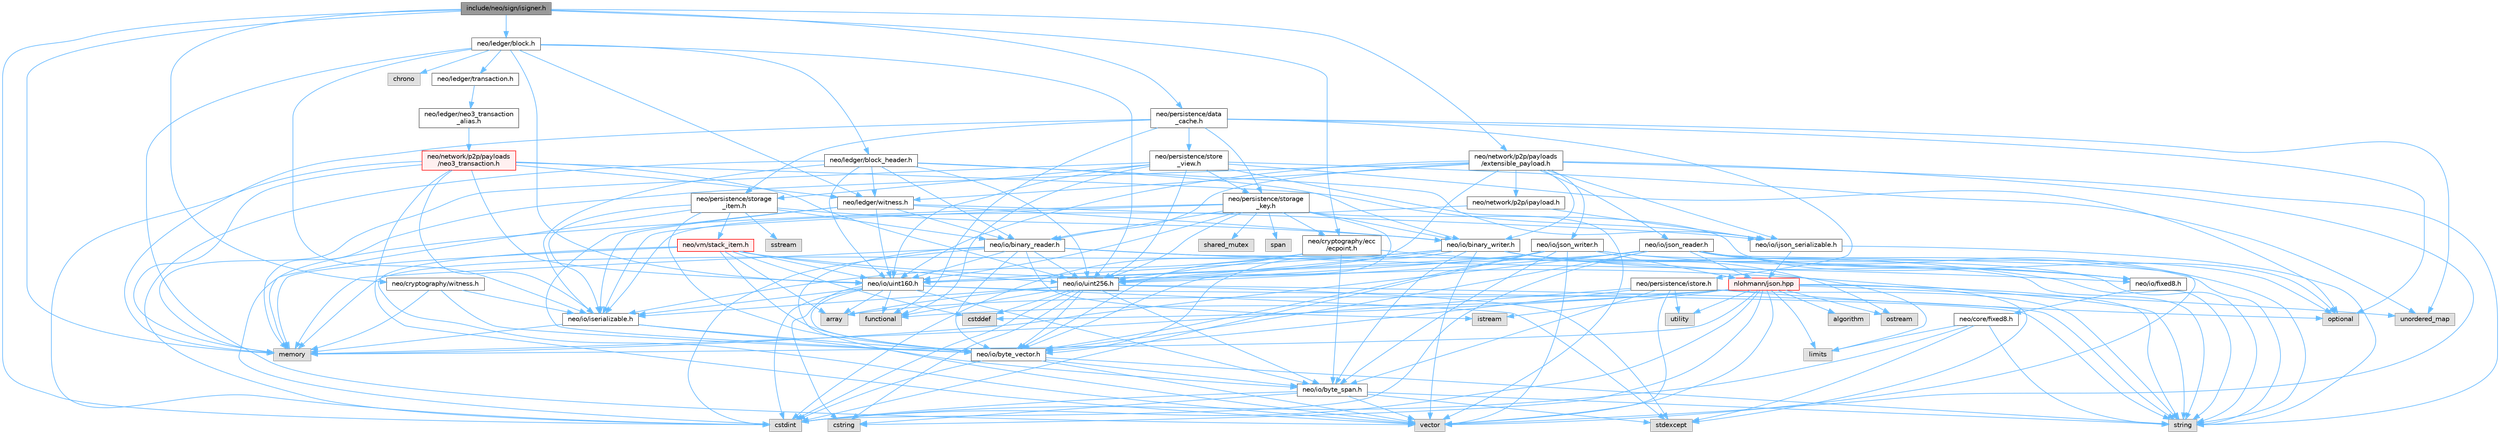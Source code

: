 digraph "include/neo/sign/isigner.h"
{
 // LATEX_PDF_SIZE
  bgcolor="transparent";
  edge [fontname=Helvetica,fontsize=10,labelfontname=Helvetica,labelfontsize=10];
  node [fontname=Helvetica,fontsize=10,shape=box,height=0.2,width=0.4];
  Node1 [id="Node000001",label="include/neo/sign/isigner.h",height=0.2,width=0.4,color="gray40", fillcolor="grey60", style="filled", fontcolor="black",tooltip=" "];
  Node1 -> Node2 [id="edge1_Node000001_Node000002",color="steelblue1",style="solid",tooltip=" "];
  Node2 [id="Node000002",label="neo/cryptography/ecc\l/ecpoint.h",height=0.2,width=0.4,color="grey40", fillcolor="white", style="filled",URL="$ecpoint_8h.html",tooltip=" "];
  Node2 -> Node3 [id="edge2_Node000002_Node000003",color="steelblue1",style="solid",tooltip=" "];
  Node3 [id="Node000003",label="neo/io/byte_span.h",height=0.2,width=0.4,color="grey40", fillcolor="white", style="filled",URL="$io_2byte__span_8h.html",tooltip=" "];
  Node3 -> Node4 [id="edge3_Node000003_Node000004",color="steelblue1",style="solid",tooltip=" "];
  Node4 [id="Node000004",label="cstdint",height=0.2,width=0.4,color="grey60", fillcolor="#E0E0E0", style="filled",tooltip=" "];
  Node3 -> Node5 [id="edge4_Node000003_Node000005",color="steelblue1",style="solid",tooltip=" "];
  Node5 [id="Node000005",label="cstring",height=0.2,width=0.4,color="grey60", fillcolor="#E0E0E0", style="filled",tooltip=" "];
  Node3 -> Node6 [id="edge5_Node000003_Node000006",color="steelblue1",style="solid",tooltip=" "];
  Node6 [id="Node000006",label="stdexcept",height=0.2,width=0.4,color="grey60", fillcolor="#E0E0E0", style="filled",tooltip=" "];
  Node3 -> Node7 [id="edge6_Node000003_Node000007",color="steelblue1",style="solid",tooltip=" "];
  Node7 [id="Node000007",label="string",height=0.2,width=0.4,color="grey60", fillcolor="#E0E0E0", style="filled",tooltip=" "];
  Node3 -> Node8 [id="edge7_Node000003_Node000008",color="steelblue1",style="solid",tooltip=" "];
  Node8 [id="Node000008",label="vector",height=0.2,width=0.4,color="grey60", fillcolor="#E0E0E0", style="filled",tooltip=" "];
  Node2 -> Node9 [id="edge8_Node000002_Node000009",color="steelblue1",style="solid",tooltip=" "];
  Node9 [id="Node000009",label="neo/io/byte_vector.h",height=0.2,width=0.4,color="grey40", fillcolor="white", style="filled",URL="$io_2byte__vector_8h.html",tooltip=" "];
  Node9 -> Node3 [id="edge9_Node000009_Node000003",color="steelblue1",style="solid",tooltip=" "];
  Node9 -> Node4 [id="edge10_Node000009_Node000004",color="steelblue1",style="solid",tooltip=" "];
  Node9 -> Node7 [id="edge11_Node000009_Node000007",color="steelblue1",style="solid",tooltip=" "];
  Node9 -> Node8 [id="edge12_Node000009_Node000008",color="steelblue1",style="solid",tooltip=" "];
  Node2 -> Node10 [id="edge13_Node000002_Node000010",color="steelblue1",style="solid",tooltip=" "];
  Node10 [id="Node000010",label="neo/io/iserializable.h",height=0.2,width=0.4,color="grey40", fillcolor="white", style="filled",URL="$iserializable_8h.html",tooltip=" "];
  Node10 -> Node3 [id="edge14_Node000010_Node000003",color="steelblue1",style="solid",tooltip=" "];
  Node10 -> Node9 [id="edge15_Node000010_Node000009",color="steelblue1",style="solid",tooltip=" "];
  Node10 -> Node11 [id="edge16_Node000010_Node000011",color="steelblue1",style="solid",tooltip=" "];
  Node11 [id="Node000011",label="memory",height=0.2,width=0.4,color="grey60", fillcolor="#E0E0E0", style="filled",tooltip=" "];
  Node2 -> Node12 [id="edge17_Node000002_Node000012",color="steelblue1",style="solid",tooltip=" "];
  Node12 [id="Node000012",label="neo/io/uint256.h",height=0.2,width=0.4,color="grey40", fillcolor="white", style="filled",URL="$uint256_8h.html",tooltip=" "];
  Node12 -> Node3 [id="edge18_Node000012_Node000003",color="steelblue1",style="solid",tooltip=" "];
  Node12 -> Node9 [id="edge19_Node000012_Node000009",color="steelblue1",style="solid",tooltip=" "];
  Node12 -> Node10 [id="edge20_Node000012_Node000010",color="steelblue1",style="solid",tooltip=" "];
  Node12 -> Node13 [id="edge21_Node000012_Node000013",color="steelblue1",style="solid",tooltip=" "];
  Node13 [id="Node000013",label="array",height=0.2,width=0.4,color="grey60", fillcolor="#E0E0E0", style="filled",tooltip=" "];
  Node12 -> Node14 [id="edge22_Node000012_Node000014",color="steelblue1",style="solid",tooltip=" "];
  Node14 [id="Node000014",label="cstddef",height=0.2,width=0.4,color="grey60", fillcolor="#E0E0E0", style="filled",tooltip=" "];
  Node12 -> Node4 [id="edge23_Node000012_Node000004",color="steelblue1",style="solid",tooltip=" "];
  Node12 -> Node5 [id="edge24_Node000012_Node000005",color="steelblue1",style="solid",tooltip=" "];
  Node12 -> Node15 [id="edge25_Node000012_Node000015",color="steelblue1",style="solid",tooltip=" "];
  Node15 [id="Node000015",label="functional",height=0.2,width=0.4,color="grey60", fillcolor="#E0E0E0", style="filled",tooltip=" "];
  Node12 -> Node6 [id="edge26_Node000012_Node000006",color="steelblue1",style="solid",tooltip=" "];
  Node12 -> Node7 [id="edge27_Node000012_Node000007",color="steelblue1",style="solid",tooltip=" "];
  Node2 -> Node11 [id="edge28_Node000002_Node000011",color="steelblue1",style="solid",tooltip=" "];
  Node2 -> Node7 [id="edge29_Node000002_Node000007",color="steelblue1",style="solid",tooltip=" "];
  Node1 -> Node16 [id="edge30_Node000001_Node000016",color="steelblue1",style="solid",tooltip=" "];
  Node16 [id="Node000016",label="neo/cryptography/witness.h",height=0.2,width=0.4,color="grey40", fillcolor="white", style="filled",URL="$cryptography_2witness_8h.html",tooltip=" "];
  Node16 -> Node9 [id="edge31_Node000016_Node000009",color="steelblue1",style="solid",tooltip=" "];
  Node16 -> Node10 [id="edge32_Node000016_Node000010",color="steelblue1",style="solid",tooltip=" "];
  Node16 -> Node11 [id="edge33_Node000016_Node000011",color="steelblue1",style="solid",tooltip=" "];
  Node1 -> Node17 [id="edge34_Node000001_Node000017",color="steelblue1",style="solid",tooltip=" "];
  Node17 [id="Node000017",label="neo/ledger/block.h",height=0.2,width=0.4,color="grey40", fillcolor="white", style="filled",URL="$ledger_2block_8h.html",tooltip=" "];
  Node17 -> Node10 [id="edge35_Node000017_Node000010",color="steelblue1",style="solid",tooltip=" "];
  Node17 -> Node18 [id="edge36_Node000017_Node000018",color="steelblue1",style="solid",tooltip=" "];
  Node18 [id="Node000018",label="neo/io/uint160.h",height=0.2,width=0.4,color="grey40", fillcolor="white", style="filled",URL="$uint160_8h.html",tooltip=" "];
  Node18 -> Node3 [id="edge37_Node000018_Node000003",color="steelblue1",style="solid",tooltip=" "];
  Node18 -> Node9 [id="edge38_Node000018_Node000009",color="steelblue1",style="solid",tooltip=" "];
  Node18 -> Node10 [id="edge39_Node000018_Node000010",color="steelblue1",style="solid",tooltip=" "];
  Node18 -> Node13 [id="edge40_Node000018_Node000013",color="steelblue1",style="solid",tooltip=" "];
  Node18 -> Node4 [id="edge41_Node000018_Node000004",color="steelblue1",style="solid",tooltip=" "];
  Node18 -> Node5 [id="edge42_Node000018_Node000005",color="steelblue1",style="solid",tooltip=" "];
  Node18 -> Node15 [id="edge43_Node000018_Node000015",color="steelblue1",style="solid",tooltip=" "];
  Node18 -> Node6 [id="edge44_Node000018_Node000006",color="steelblue1",style="solid",tooltip=" "];
  Node18 -> Node7 [id="edge45_Node000018_Node000007",color="steelblue1",style="solid",tooltip=" "];
  Node17 -> Node12 [id="edge46_Node000017_Node000012",color="steelblue1",style="solid",tooltip=" "];
  Node17 -> Node19 [id="edge47_Node000017_Node000019",color="steelblue1",style="solid",tooltip=" "];
  Node19 [id="Node000019",label="neo/ledger/block_header.h",height=0.2,width=0.4,color="grey40", fillcolor="white", style="filled",URL="$block__header_8h.html",tooltip=" "];
  Node19 -> Node20 [id="edge48_Node000019_Node000020",color="steelblue1",style="solid",tooltip=" "];
  Node20 [id="Node000020",label="neo/io/binary_reader.h",height=0.2,width=0.4,color="grey40", fillcolor="white", style="filled",URL="$binary__reader_8h.html",tooltip=" "];
  Node20 -> Node9 [id="edge49_Node000020_Node000009",color="steelblue1",style="solid",tooltip=" "];
  Node20 -> Node21 [id="edge50_Node000020_Node000021",color="steelblue1",style="solid",tooltip=" "];
  Node21 [id="Node000021",label="neo/io/fixed8.h",height=0.2,width=0.4,color="grey40", fillcolor="white", style="filled",URL="$io_2fixed8_8h.html",tooltip=" "];
  Node21 -> Node22 [id="edge51_Node000021_Node000022",color="steelblue1",style="solid",tooltip=" "];
  Node22 [id="Node000022",label="neo/core/fixed8.h",height=0.2,width=0.4,color="grey40", fillcolor="white", style="filled",URL="$core_2fixed8_8h.html",tooltip=" "];
  Node22 -> Node4 [id="edge52_Node000022_Node000004",color="steelblue1",style="solid",tooltip=" "];
  Node22 -> Node23 [id="edge53_Node000022_Node000023",color="steelblue1",style="solid",tooltip=" "];
  Node23 [id="Node000023",label="limits",height=0.2,width=0.4,color="grey60", fillcolor="#E0E0E0", style="filled",tooltip=" "];
  Node22 -> Node6 [id="edge54_Node000022_Node000006",color="steelblue1",style="solid",tooltip=" "];
  Node22 -> Node7 [id="edge55_Node000022_Node000007",color="steelblue1",style="solid",tooltip=" "];
  Node20 -> Node18 [id="edge56_Node000020_Node000018",color="steelblue1",style="solid",tooltip=" "];
  Node20 -> Node12 [id="edge57_Node000020_Node000012",color="steelblue1",style="solid",tooltip=" "];
  Node20 -> Node4 [id="edge58_Node000020_Node000004",color="steelblue1",style="solid",tooltip=" "];
  Node20 -> Node24 [id="edge59_Node000020_Node000024",color="steelblue1",style="solid",tooltip=" "];
  Node24 [id="Node000024",label="istream",height=0.2,width=0.4,color="grey60", fillcolor="#E0E0E0", style="filled",tooltip=" "];
  Node20 -> Node23 [id="edge60_Node000020_Node000023",color="steelblue1",style="solid",tooltip=" "];
  Node20 -> Node11 [id="edge61_Node000020_Node000011",color="steelblue1",style="solid",tooltip=" "];
  Node20 -> Node7 [id="edge62_Node000020_Node000007",color="steelblue1",style="solid",tooltip=" "];
  Node20 -> Node8 [id="edge63_Node000020_Node000008",color="steelblue1",style="solid",tooltip=" "];
  Node19 -> Node25 [id="edge64_Node000019_Node000025",color="steelblue1",style="solid",tooltip=" "];
  Node25 [id="Node000025",label="neo/io/binary_writer.h",height=0.2,width=0.4,color="grey40", fillcolor="white", style="filled",URL="$binary__writer_8h.html",tooltip=" "];
  Node25 -> Node3 [id="edge65_Node000025_Node000003",color="steelblue1",style="solid",tooltip=" "];
  Node25 -> Node9 [id="edge66_Node000025_Node000009",color="steelblue1",style="solid",tooltip=" "];
  Node25 -> Node21 [id="edge67_Node000025_Node000021",color="steelblue1",style="solid",tooltip=" "];
  Node25 -> Node18 [id="edge68_Node000025_Node000018",color="steelblue1",style="solid",tooltip=" "];
  Node25 -> Node12 [id="edge69_Node000025_Node000012",color="steelblue1",style="solid",tooltip=" "];
  Node25 -> Node4 [id="edge70_Node000025_Node000004",color="steelblue1",style="solid",tooltip=" "];
  Node25 -> Node26 [id="edge71_Node000025_Node000026",color="steelblue1",style="solid",tooltip=" "];
  Node26 [id="Node000026",label="ostream",height=0.2,width=0.4,color="grey60", fillcolor="#E0E0E0", style="filled",tooltip=" "];
  Node25 -> Node7 [id="edge72_Node000025_Node000007",color="steelblue1",style="solid",tooltip=" "];
  Node25 -> Node8 [id="edge73_Node000025_Node000008",color="steelblue1",style="solid",tooltip=" "];
  Node19 -> Node27 [id="edge74_Node000019_Node000027",color="steelblue1",style="solid",tooltip=" "];
  Node27 [id="Node000027",label="neo/io/ijson_serializable.h",height=0.2,width=0.4,color="grey40", fillcolor="white", style="filled",URL="$ijson__serializable_8h.html",tooltip=" "];
  Node27 -> Node28 [id="edge75_Node000027_Node000028",color="steelblue1",style="solid",tooltip=" "];
  Node28 [id="Node000028",label="nlohmann/json.hpp",height=0.2,width=0.4,color="red", fillcolor="#FFF0F0", style="filled",URL="$json_8hpp.html",tooltip=" "];
  Node28 -> Node29 [id="edge76_Node000028_Node000029",color="steelblue1",style="solid",tooltip=" "];
  Node29 [id="Node000029",label="algorithm",height=0.2,width=0.4,color="grey60", fillcolor="#E0E0E0", style="filled",tooltip=" "];
  Node28 -> Node14 [id="edge77_Node000028_Node000014",color="steelblue1",style="solid",tooltip=" "];
  Node28 -> Node15 [id="edge78_Node000028_Node000015",color="steelblue1",style="solid",tooltip=" "];
  Node28 -> Node11 [id="edge79_Node000028_Node000011",color="steelblue1",style="solid",tooltip=" "];
  Node28 -> Node7 [id="edge80_Node000028_Node000007",color="steelblue1",style="solid",tooltip=" "];
  Node28 -> Node33 [id="edge81_Node000028_Node000033",color="steelblue1",style="solid",tooltip=" "];
  Node33 [id="Node000033",label="utility",height=0.2,width=0.4,color="grey60", fillcolor="#E0E0E0", style="filled",tooltip=" "];
  Node28 -> Node8 [id="edge82_Node000028_Node000008",color="steelblue1",style="solid",tooltip=" "];
  Node28 -> Node13 [id="edge83_Node000028_Node000013",color="steelblue1",style="solid",tooltip=" "];
  Node28 -> Node38 [id="edge84_Node000028_Node000038",color="steelblue1",style="solid",tooltip=" "];
  Node38 [id="Node000038",label="unordered_map",height=0.2,width=0.4,color="grey60", fillcolor="#E0E0E0", style="filled",tooltip=" "];
  Node28 -> Node6 [id="edge85_Node000028_Node000006",color="steelblue1",style="solid",tooltip=" "];
  Node28 -> Node4 [id="edge86_Node000028_Node000004",color="steelblue1",style="solid",tooltip=" "];
  Node28 -> Node23 [id="edge87_Node000028_Node000023",color="steelblue1",style="solid",tooltip=" "];
  Node28 -> Node5 [id="edge88_Node000028_Node000005",color="steelblue1",style="solid",tooltip=" "];
  Node28 -> Node24 [id="edge89_Node000028_Node000024",color="steelblue1",style="solid",tooltip=" "];
  Node28 -> Node26 [id="edge90_Node000028_Node000026",color="steelblue1",style="solid",tooltip=" "];
  Node27 -> Node7 [id="edge91_Node000027_Node000007",color="steelblue1",style="solid",tooltip=" "];
  Node19 -> Node10 [id="edge92_Node000019_Node000010",color="steelblue1",style="solid",tooltip=" "];
  Node19 -> Node18 [id="edge93_Node000019_Node000018",color="steelblue1",style="solid",tooltip=" "];
  Node19 -> Node12 [id="edge94_Node000019_Node000012",color="steelblue1",style="solid",tooltip=" "];
  Node19 -> Node51 [id="edge95_Node000019_Node000051",color="steelblue1",style="solid",tooltip=" "];
  Node51 [id="Node000051",label="neo/ledger/witness.h",height=0.2,width=0.4,color="grey40", fillcolor="white", style="filled",URL="$ledger_2witness_8h.html",tooltip=" "];
  Node51 -> Node20 [id="edge96_Node000051_Node000020",color="steelblue1",style="solid",tooltip=" "];
  Node51 -> Node25 [id="edge97_Node000051_Node000025",color="steelblue1",style="solid",tooltip=" "];
  Node51 -> Node9 [id="edge98_Node000051_Node000009",color="steelblue1",style="solid",tooltip=" "];
  Node51 -> Node27 [id="edge99_Node000051_Node000027",color="steelblue1",style="solid",tooltip=" "];
  Node51 -> Node10 [id="edge100_Node000051_Node000010",color="steelblue1",style="solid",tooltip=" "];
  Node51 -> Node18 [id="edge101_Node000051_Node000018",color="steelblue1",style="solid",tooltip=" "];
  Node19 -> Node4 [id="edge102_Node000019_Node000004",color="steelblue1",style="solid",tooltip=" "];
  Node17 -> Node52 [id="edge103_Node000017_Node000052",color="steelblue1",style="solid",tooltip=" "];
  Node52 [id="Node000052",label="neo/ledger/transaction.h",height=0.2,width=0.4,color="grey40", fillcolor="white", style="filled",URL="$ledger_2transaction_8h.html",tooltip=" "];
  Node52 -> Node53 [id="edge104_Node000052_Node000053",color="steelblue1",style="solid",tooltip=" "];
  Node53 [id="Node000053",label="neo/ledger/neo3_transaction\l_alias.h",height=0.2,width=0.4,color="grey40", fillcolor="white", style="filled",URL="$neo3__transaction__alias_8h.html",tooltip=" "];
  Node53 -> Node54 [id="edge105_Node000053_Node000054",color="steelblue1",style="solid",tooltip=" "];
  Node54 [id="Node000054",label="neo/network/p2p/payloads\l/neo3_transaction.h",height=0.2,width=0.4,color="red", fillcolor="#FFF0F0", style="filled",URL="$neo3__transaction_8h.html",tooltip=" "];
  Node54 -> Node27 [id="edge106_Node000054_Node000027",color="steelblue1",style="solid",tooltip=" "];
  Node54 -> Node10 [id="edge107_Node000054_Node000010",color="steelblue1",style="solid",tooltip=" "];
  Node54 -> Node18 [id="edge108_Node000054_Node000018",color="steelblue1",style="solid",tooltip=" "];
  Node54 -> Node12 [id="edge109_Node000054_Node000012",color="steelblue1",style="solid",tooltip=" "];
  Node54 -> Node51 [id="edge110_Node000054_Node000051",color="steelblue1",style="solid",tooltip=" "];
  Node54 -> Node4 [id="edge111_Node000054_Node000004",color="steelblue1",style="solid",tooltip=" "];
  Node54 -> Node11 [id="edge112_Node000054_Node000011",color="steelblue1",style="solid",tooltip=" "];
  Node54 -> Node8 [id="edge113_Node000054_Node000008",color="steelblue1",style="solid",tooltip=" "];
  Node17 -> Node51 [id="edge114_Node000017_Node000051",color="steelblue1",style="solid",tooltip=" "];
  Node17 -> Node66 [id="edge115_Node000017_Node000066",color="steelblue1",style="solid",tooltip=" "];
  Node66 [id="Node000066",label="chrono",height=0.2,width=0.4,color="grey60", fillcolor="#E0E0E0", style="filled",tooltip=" "];
  Node17 -> Node8 [id="edge116_Node000017_Node000008",color="steelblue1",style="solid",tooltip=" "];
  Node1 -> Node67 [id="edge117_Node000001_Node000067",color="steelblue1",style="solid",tooltip=" "];
  Node67 [id="Node000067",label="neo/network/p2p/payloads\l/extensible_payload.h",height=0.2,width=0.4,color="grey40", fillcolor="white", style="filled",URL="$p2p_2payloads_2extensible__payload_8h.html",tooltip=" "];
  Node67 -> Node20 [id="edge118_Node000067_Node000020",color="steelblue1",style="solid",tooltip=" "];
  Node67 -> Node25 [id="edge119_Node000067_Node000025",color="steelblue1",style="solid",tooltip=" "];
  Node67 -> Node27 [id="edge120_Node000067_Node000027",color="steelblue1",style="solid",tooltip=" "];
  Node67 -> Node57 [id="edge121_Node000067_Node000057",color="steelblue1",style="solid",tooltip=" "];
  Node57 [id="Node000057",label="neo/io/json_reader.h",height=0.2,width=0.4,color="grey40", fillcolor="white", style="filled",URL="$json__reader_8h.html",tooltip=" "];
  Node57 -> Node9 [id="edge122_Node000057_Node000009",color="steelblue1",style="solid",tooltip=" "];
  Node57 -> Node21 [id="edge123_Node000057_Node000021",color="steelblue1",style="solid",tooltip=" "];
  Node57 -> Node18 [id="edge124_Node000057_Node000018",color="steelblue1",style="solid",tooltip=" "];
  Node57 -> Node12 [id="edge125_Node000057_Node000012",color="steelblue1",style="solid",tooltip=" "];
  Node57 -> Node4 [id="edge126_Node000057_Node000004",color="steelblue1",style="solid",tooltip=" "];
  Node57 -> Node11 [id="edge127_Node000057_Node000011",color="steelblue1",style="solid",tooltip=" "];
  Node57 -> Node28 [id="edge128_Node000057_Node000028",color="steelblue1",style="solid",tooltip=" "];
  Node57 -> Node58 [id="edge129_Node000057_Node000058",color="steelblue1",style="solid",tooltip=" "];
  Node58 [id="Node000058",label="optional",height=0.2,width=0.4,color="grey60", fillcolor="#E0E0E0", style="filled",tooltip=" "];
  Node57 -> Node7 [id="edge130_Node000057_Node000007",color="steelblue1",style="solid",tooltip=" "];
  Node57 -> Node8 [id="edge131_Node000057_Node000008",color="steelblue1",style="solid",tooltip=" "];
  Node67 -> Node59 [id="edge132_Node000067_Node000059",color="steelblue1",style="solid",tooltip=" "];
  Node59 [id="Node000059",label="neo/io/json_writer.h",height=0.2,width=0.4,color="grey40", fillcolor="white", style="filled",URL="$json__writer_8h.html",tooltip=" "];
  Node59 -> Node3 [id="edge133_Node000059_Node000003",color="steelblue1",style="solid",tooltip=" "];
  Node59 -> Node9 [id="edge134_Node000059_Node000009",color="steelblue1",style="solid",tooltip=" "];
  Node59 -> Node21 [id="edge135_Node000059_Node000021",color="steelblue1",style="solid",tooltip=" "];
  Node59 -> Node18 [id="edge136_Node000059_Node000018",color="steelblue1",style="solid",tooltip=" "];
  Node59 -> Node12 [id="edge137_Node000059_Node000012",color="steelblue1",style="solid",tooltip=" "];
  Node59 -> Node4 [id="edge138_Node000059_Node000004",color="steelblue1",style="solid",tooltip=" "];
  Node59 -> Node28 [id="edge139_Node000059_Node000028",color="steelblue1",style="solid",tooltip=" "];
  Node59 -> Node7 [id="edge140_Node000059_Node000007",color="steelblue1",style="solid",tooltip=" "];
  Node59 -> Node8 [id="edge141_Node000059_Node000008",color="steelblue1",style="solid",tooltip=" "];
  Node67 -> Node18 [id="edge142_Node000067_Node000018",color="steelblue1",style="solid",tooltip=" "];
  Node67 -> Node12 [id="edge143_Node000067_Node000012",color="steelblue1",style="solid",tooltip=" "];
  Node67 -> Node51 [id="edge144_Node000067_Node000051",color="steelblue1",style="solid",tooltip=" "];
  Node67 -> Node68 [id="edge145_Node000067_Node000068",color="steelblue1",style="solid",tooltip=" "];
  Node68 [id="Node000068",label="neo/network/p2p/ipayload.h",height=0.2,width=0.4,color="grey40", fillcolor="white", style="filled",URL="$p2p_2ipayload_8h.html",tooltip=" "];
  Node68 -> Node27 [id="edge146_Node000068_Node000027",color="steelblue1",style="solid",tooltip=" "];
  Node68 -> Node10 [id="edge147_Node000068_Node000010",color="steelblue1",style="solid",tooltip=" "];
  Node67 -> Node11 [id="edge148_Node000067_Node000011",color="steelblue1",style="solid",tooltip=" "];
  Node67 -> Node7 [id="edge149_Node000067_Node000007",color="steelblue1",style="solid",tooltip=" "];
  Node67 -> Node8 [id="edge150_Node000067_Node000008",color="steelblue1",style="solid",tooltip=" "];
  Node1 -> Node69 [id="edge151_Node000001_Node000069",color="steelblue1",style="solid",tooltip=" "];
  Node69 [id="Node000069",label="neo/persistence/data\l_cache.h",height=0.2,width=0.4,color="grey40", fillcolor="white", style="filled",URL="$data__cache_8h.html",tooltip=" "];
  Node69 -> Node70 [id="edge152_Node000069_Node000070",color="steelblue1",style="solid",tooltip=" "];
  Node70 [id="Node000070",label="neo/persistence/istore.h",height=0.2,width=0.4,color="grey40", fillcolor="white", style="filled",URL="$istore_8h.html",tooltip=" "];
  Node70 -> Node3 [id="edge153_Node000070_Node000003",color="steelblue1",style="solid",tooltip=" "];
  Node70 -> Node9 [id="edge154_Node000070_Node000009",color="steelblue1",style="solid",tooltip=" "];
  Node70 -> Node11 [id="edge155_Node000070_Node000011",color="steelblue1",style="solid",tooltip=" "];
  Node70 -> Node58 [id="edge156_Node000070_Node000058",color="steelblue1",style="solid",tooltip=" "];
  Node70 -> Node7 [id="edge157_Node000070_Node000007",color="steelblue1",style="solid",tooltip=" "];
  Node70 -> Node33 [id="edge158_Node000070_Node000033",color="steelblue1",style="solid",tooltip=" "];
  Node70 -> Node8 [id="edge159_Node000070_Node000008",color="steelblue1",style="solid",tooltip=" "];
  Node69 -> Node71 [id="edge160_Node000069_Node000071",color="steelblue1",style="solid",tooltip=" "];
  Node71 [id="Node000071",label="neo/persistence/storage\l_item.h",height=0.2,width=0.4,color="grey40", fillcolor="white", style="filled",URL="$persistence_2storage__item_8h.html",tooltip=" "];
  Node71 -> Node20 [id="edge161_Node000071_Node000020",color="steelblue1",style="solid",tooltip=" "];
  Node71 -> Node25 [id="edge162_Node000071_Node000025",color="steelblue1",style="solid",tooltip=" "];
  Node71 -> Node9 [id="edge163_Node000071_Node000009",color="steelblue1",style="solid",tooltip=" "];
  Node71 -> Node10 [id="edge164_Node000071_Node000010",color="steelblue1",style="solid",tooltip=" "];
  Node71 -> Node72 [id="edge165_Node000071_Node000072",color="steelblue1",style="solid",tooltip=" "];
  Node72 [id="Node000072",label="neo/vm/stack_item.h",height=0.2,width=0.4,color="red", fillcolor="#FFF0F0", style="filled",URL="$stack__item_8h.html",tooltip=" "];
  Node72 -> Node9 [id="edge166_Node000072_Node000009",color="steelblue1",style="solid",tooltip=" "];
  Node72 -> Node18 [id="edge167_Node000072_Node000018",color="steelblue1",style="solid",tooltip=" "];
  Node72 -> Node12 [id="edge168_Node000072_Node000012",color="steelblue1",style="solid",tooltip=" "];
  Node72 -> Node13 [id="edge169_Node000072_Node000013",color="steelblue1",style="solid",tooltip=" "];
  Node72 -> Node14 [id="edge170_Node000072_Node000014",color="steelblue1",style="solid",tooltip=" "];
  Node72 -> Node11 [id="edge171_Node000072_Node000011",color="steelblue1",style="solid",tooltip=" "];
  Node72 -> Node7 [id="edge172_Node000072_Node000007",color="steelblue1",style="solid",tooltip=" "];
  Node72 -> Node8 [id="edge173_Node000072_Node000008",color="steelblue1",style="solid",tooltip=" "];
  Node71 -> Node11 [id="edge174_Node000071_Node000011",color="steelblue1",style="solid",tooltip=" "];
  Node71 -> Node76 [id="edge175_Node000071_Node000076",color="steelblue1",style="solid",tooltip=" "];
  Node76 [id="Node000076",label="sstream",height=0.2,width=0.4,color="grey60", fillcolor="#E0E0E0", style="filled",tooltip=" "];
  Node69 -> Node77 [id="edge176_Node000069_Node000077",color="steelblue1",style="solid",tooltip=" "];
  Node77 [id="Node000077",label="neo/persistence/storage\l_key.h",height=0.2,width=0.4,color="grey40", fillcolor="white", style="filled",URL="$persistence_2storage__key_8h.html",tooltip=" "];
  Node77 -> Node2 [id="edge177_Node000077_Node000002",color="steelblue1",style="solid",tooltip=" "];
  Node77 -> Node20 [id="edge178_Node000077_Node000020",color="steelblue1",style="solid",tooltip=" "];
  Node77 -> Node25 [id="edge179_Node000077_Node000025",color="steelblue1",style="solid",tooltip=" "];
  Node77 -> Node9 [id="edge180_Node000077_Node000009",color="steelblue1",style="solid",tooltip=" "];
  Node77 -> Node10 [id="edge181_Node000077_Node000010",color="steelblue1",style="solid",tooltip=" "];
  Node77 -> Node18 [id="edge182_Node000077_Node000018",color="steelblue1",style="solid",tooltip=" "];
  Node77 -> Node12 [id="edge183_Node000077_Node000012",color="steelblue1",style="solid",tooltip=" "];
  Node77 -> Node4 [id="edge184_Node000077_Node000004",color="steelblue1",style="solid",tooltip=" "];
  Node77 -> Node58 [id="edge185_Node000077_Node000058",color="steelblue1",style="solid",tooltip=" "];
  Node77 -> Node78 [id="edge186_Node000077_Node000078",color="steelblue1",style="solid",tooltip=" "];
  Node78 [id="Node000078",label="shared_mutex",height=0.2,width=0.4,color="grey60", fillcolor="#E0E0E0", style="filled",tooltip=" "];
  Node77 -> Node79 [id="edge187_Node000077_Node000079",color="steelblue1",style="solid",tooltip=" "];
  Node79 [id="Node000079",label="span",height=0.2,width=0.4,color="grey60", fillcolor="#E0E0E0", style="filled",tooltip=" "];
  Node69 -> Node80 [id="edge188_Node000069_Node000080",color="steelblue1",style="solid",tooltip=" "];
  Node80 [id="Node000080",label="neo/persistence/store\l_view.h",height=0.2,width=0.4,color="grey40", fillcolor="white", style="filled",URL="$store__view_8h.html",tooltip=" "];
  Node80 -> Node18 [id="edge189_Node000080_Node000018",color="steelblue1",style="solid",tooltip=" "];
  Node80 -> Node12 [id="edge190_Node000080_Node000012",color="steelblue1",style="solid",tooltip=" "];
  Node80 -> Node71 [id="edge191_Node000080_Node000071",color="steelblue1",style="solid",tooltip=" "];
  Node80 -> Node77 [id="edge192_Node000080_Node000077",color="steelblue1",style="solid",tooltip=" "];
  Node80 -> Node15 [id="edge193_Node000080_Node000015",color="steelblue1",style="solid",tooltip=" "];
  Node80 -> Node11 [id="edge194_Node000080_Node000011",color="steelblue1",style="solid",tooltip=" "];
  Node80 -> Node58 [id="edge195_Node000080_Node000058",color="steelblue1",style="solid",tooltip=" "];
  Node80 -> Node38 [id="edge196_Node000080_Node000038",color="steelblue1",style="solid",tooltip=" "];
  Node80 -> Node8 [id="edge197_Node000080_Node000008",color="steelblue1",style="solid",tooltip=" "];
  Node69 -> Node15 [id="edge198_Node000069_Node000015",color="steelblue1",style="solid",tooltip=" "];
  Node69 -> Node11 [id="edge199_Node000069_Node000011",color="steelblue1",style="solid",tooltip=" "];
  Node69 -> Node58 [id="edge200_Node000069_Node000058",color="steelblue1",style="solid",tooltip=" "];
  Node69 -> Node38 [id="edge201_Node000069_Node000038",color="steelblue1",style="solid",tooltip=" "];
  Node1 -> Node4 [id="edge202_Node000001_Node000004",color="steelblue1",style="solid",tooltip=" "];
  Node1 -> Node11 [id="edge203_Node000001_Node000011",color="steelblue1",style="solid",tooltip=" "];
}
